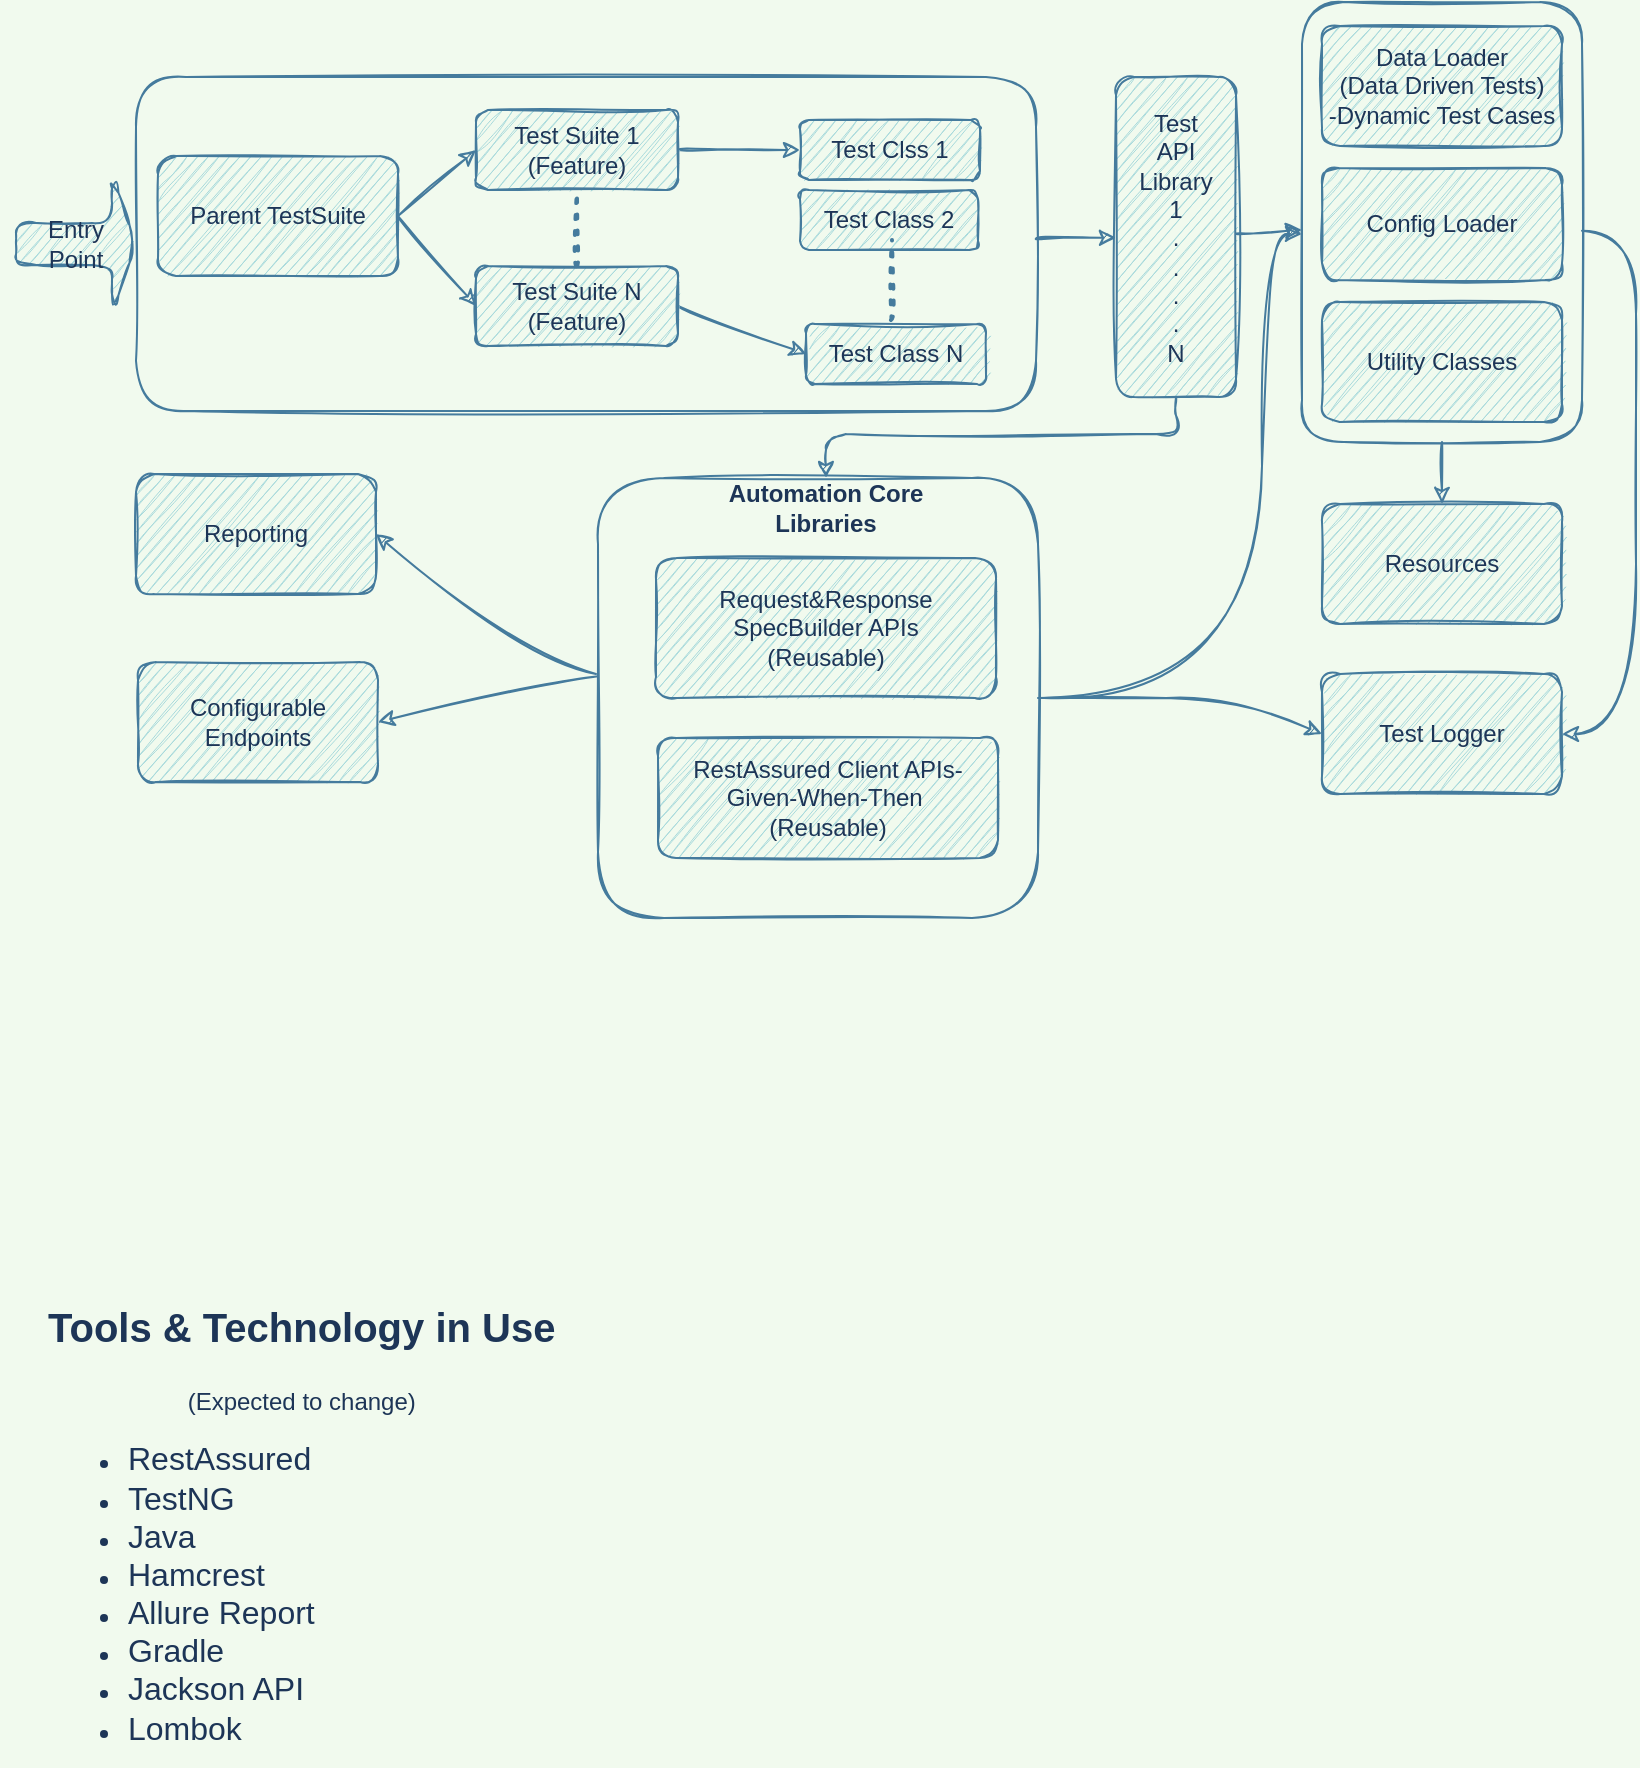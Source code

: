 <mxfile version="20.5.3" type="github" pages="2">
  <diagram id="C5RBs43oDa-KdzZeNtuy" name="Page-1">
    <mxGraphModel dx="1212" dy="744" grid="1" gridSize="10" guides="1" tooltips="1" connect="1" arrows="1" fold="1" page="1" pageScale="1" pageWidth="1169" pageHeight="827" background="#F1FAEE" math="0" shadow="0">
      <root>
        <mxCell id="WIyWlLk6GJQsqaUBKTNV-0" />
        <mxCell id="WIyWlLk6GJQsqaUBKTNV-1" parent="WIyWlLk6GJQsqaUBKTNV-0" />
        <mxCell id="Qz4CMqI6DcYJkKGOj-ZE-3" style="edgeStyle=none;orthogonalLoop=1;jettySize=auto;html=1;entryX=1;entryY=0.5;entryDx=0;entryDy=0;strokeColor=#457B9D;fontColor=#1D3557;fillColor=#A8DADC;curved=1;rounded=1;sketch=1;labelBackgroundColor=#F1FAEE;" edge="1" parent="WIyWlLk6GJQsqaUBKTNV-1" target="C-iHeUXCDEazz8vT2Lmx-13">
          <mxGeometry relative="1" as="geometry">
            <mxPoint x="310" y="360" as="sourcePoint" />
            <Array as="points">
              <mxPoint x="270" y="350" />
            </Array>
          </mxGeometry>
        </mxCell>
        <mxCell id="Qz4CMqI6DcYJkKGOj-ZE-12" style="edgeStyle=none;curved=1;orthogonalLoop=1;jettySize=auto;html=1;entryX=1;entryY=0.5;entryDx=0;entryDy=0;strokeColor=#457B9D;fontColor=#1D3557;fillColor=#A8DADC;rounded=1;sketch=1;labelBackgroundColor=#F1FAEE;" edge="1" parent="WIyWlLk6GJQsqaUBKTNV-1" source="C-iHeUXCDEazz8vT2Lmx-2" target="C-iHeUXCDEazz8vT2Lmx-41">
          <mxGeometry relative="1" as="geometry">
            <Array as="points">
              <mxPoint x="300" y="360" />
            </Array>
          </mxGeometry>
        </mxCell>
        <mxCell id="Qz4CMqI6DcYJkKGOj-ZE-21" style="edgeStyle=none;curved=1;orthogonalLoop=1;jettySize=auto;html=1;entryX=0;entryY=0.5;entryDx=0;entryDy=0;strokeColor=#457B9D;fontColor=#1D3557;fillColor=#A8DADC;rounded=1;sketch=1;labelBackgroundColor=#F1FAEE;" edge="1" parent="WIyWlLk6GJQsqaUBKTNV-1" source="C-iHeUXCDEazz8vT2Lmx-2" target="C-iHeUXCDEazz8vT2Lmx-26">
          <mxGeometry relative="1" as="geometry">
            <Array as="points">
              <mxPoint x="560" y="372" />
              <mxPoint x="630" y="372" />
            </Array>
          </mxGeometry>
        </mxCell>
        <mxCell id="Qz4CMqI6DcYJkKGOj-ZE-43" style="edgeStyle=orthogonalEdgeStyle;curved=1;sketch=1;hachureGap=4;jiggle=2;orthogonalLoop=1;jettySize=auto;html=1;shadow=0;fontFamily=Architects Daughter;fontSource=https%3A%2F%2Ffonts.googleapis.com%2Fcss%3Ffamily%3DArchitects%2BDaughter;fontSize=16;labelBackgroundColor=#F1FAEE;strokeColor=#457B9D;fontColor=#1D3557;rounded=1;" edge="1" parent="WIyWlLk6GJQsqaUBKTNV-1">
          <mxGeometry relative="1" as="geometry">
            <mxPoint x="534" y="372" as="sourcePoint" />
            <mxPoint x="663" y="140" as="targetPoint" />
            <Array as="points">
              <mxPoint x="643" y="372" />
              <mxPoint x="643" y="140" />
            </Array>
          </mxGeometry>
        </mxCell>
        <mxCell id="C-iHeUXCDEazz8vT2Lmx-2" value="" style="whiteSpace=wrap;html=1;aspect=fixed;fillColor=none;strokeColor=#457B9D;fontColor=#1D3557;rounded=1;sketch=1;" parent="WIyWlLk6GJQsqaUBKTNV-1" vertex="1">
          <mxGeometry x="311" y="262" width="220" height="220" as="geometry" />
        </mxCell>
        <mxCell id="C-iHeUXCDEazz8vT2Lmx-9" value="Request&amp;amp;Response SpecBuilder APIs&lt;br&gt;(Reusable)" style="rounded=1;whiteSpace=wrap;html=1;fillColor=#A8DADC;strokeColor=#457B9D;fontColor=#1D3557;sketch=1;" parent="WIyWlLk6GJQsqaUBKTNV-1" vertex="1">
          <mxGeometry x="340" y="302" width="170" height="70" as="geometry" />
        </mxCell>
        <mxCell id="C-iHeUXCDEazz8vT2Lmx-10" value="RestAssured Client APIs-Given-When-Then&amp;nbsp;&lt;br&gt;(Reusable)" style="rounded=1;whiteSpace=wrap;html=1;fillColor=#A8DADC;strokeColor=#457B9D;fontColor=#1D3557;sketch=1;" parent="WIyWlLk6GJQsqaUBKTNV-1" vertex="1">
          <mxGeometry x="341" y="392" width="170" height="60" as="geometry" />
        </mxCell>
        <mxCell id="C-iHeUXCDEazz8vT2Lmx-12" value="Data Loader&lt;br&gt;(Data Driven Tests)&lt;br&gt;-Dynamic Test Cases" style="rounded=1;whiteSpace=wrap;html=1;fillColor=#A8DADC;strokeColor=#457B9D;fontColor=#1D3557;sketch=1;" parent="WIyWlLk6GJQsqaUBKTNV-1" vertex="1">
          <mxGeometry x="673" y="36" width="120" height="60" as="geometry" />
        </mxCell>
        <mxCell id="C-iHeUXCDEazz8vT2Lmx-13" value="Reporting" style="rounded=1;whiteSpace=wrap;html=1;fillColor=#A8DADC;strokeColor=#457B9D;fontColor=#1D3557;sketch=1;" parent="WIyWlLk6GJQsqaUBKTNV-1" vertex="1">
          <mxGeometry x="80" y="260" width="120" height="60" as="geometry" />
        </mxCell>
        <mxCell id="C-iHeUXCDEazz8vT2Lmx-16" value="Utility Classes" style="rounded=1;whiteSpace=wrap;html=1;fillColor=#A8DADC;strokeColor=#457B9D;fontColor=#1D3557;sketch=1;" parent="WIyWlLk6GJQsqaUBKTNV-1" vertex="1">
          <mxGeometry x="673" y="174" width="120" height="60" as="geometry" />
        </mxCell>
        <mxCell id="C-iHeUXCDEazz8vT2Lmx-26" value="Test Logger" style="rounded=1;whiteSpace=wrap;html=1;fillColor=#A8DADC;strokeColor=#457B9D;fontColor=#1D3557;sketch=1;" parent="WIyWlLk6GJQsqaUBKTNV-1" vertex="1">
          <mxGeometry x="673" y="360" width="120" height="60" as="geometry" />
        </mxCell>
        <mxCell id="C-iHeUXCDEazz8vT2Lmx-34" value="&lt;b&gt;Automation Core Libraries&lt;/b&gt;" style="text;html=1;strokeColor=none;fillColor=none;align=center;verticalAlign=middle;whiteSpace=wrap;rounded=1;fontColor=#1D3557;sketch=1;" parent="WIyWlLk6GJQsqaUBKTNV-1" vertex="1">
          <mxGeometry x="350" y="262" width="150" height="30" as="geometry" />
        </mxCell>
        <mxCell id="C-iHeUXCDEazz8vT2Lmx-36" value="Resources" style="rounded=1;whiteSpace=wrap;html=1;fillColor=#A8DADC;strokeColor=#457B9D;fontColor=#1D3557;sketch=1;" parent="WIyWlLk6GJQsqaUBKTNV-1" vertex="1">
          <mxGeometry x="673" y="275" width="120" height="60" as="geometry" />
        </mxCell>
        <mxCell id="C-iHeUXCDEazz8vT2Lmx-40" value="&lt;h1&gt;&lt;font style=&quot;font-size: 20px;&quot;&gt;Tools &amp;amp; Technology in Use&lt;/font&gt;&lt;/h1&gt;&lt;div style=&quot;text-align: center;&quot;&gt;&lt;font style=&quot;font-size: 12px;&quot;&gt;(Expected to change)&lt;/font&gt;&lt;/div&gt;&lt;div&gt;&lt;ul&gt;&lt;li&gt;&lt;span style=&quot;font-size: medium;&quot;&gt;RestAssured&lt;/span&gt;&lt;/li&gt;&lt;li&gt;&lt;span style=&quot;font-size: medium;&quot;&gt;TestNG&lt;/span&gt;&lt;br&gt;&lt;/li&gt;&lt;li&gt;&lt;span style=&quot;font-size: medium;&quot;&gt;Java&lt;/span&gt;&lt;/li&gt;&lt;li&gt;&lt;span style=&quot;font-size: medium;&quot;&gt;Hamcrest&lt;/span&gt;&lt;/li&gt;&lt;li&gt;&lt;span style=&quot;font-size: medium;&quot;&gt;Allure Report&lt;/span&gt;&lt;/li&gt;&lt;li&gt;&lt;span style=&quot;font-size: medium;&quot;&gt;Gradle&lt;/span&gt;&lt;/li&gt;&lt;li&gt;&lt;span style=&quot;font-size: medium;&quot;&gt;Jackson API&lt;/span&gt;&lt;/li&gt;&lt;li&gt;&lt;span style=&quot;font-size: medium;&quot;&gt;Lombok&lt;/span&gt;&lt;/li&gt;&lt;/ul&gt;&lt;/div&gt;&lt;div&gt;&lt;font size=&quot;3&quot;&gt;&lt;br&gt;&lt;/font&gt;&lt;/div&gt;" style="text;html=1;strokeColor=none;fillColor=none;spacing=5;spacingTop=-20;whiteSpace=wrap;overflow=hidden;rounded=1;fontColor=#1D3557;sketch=1;" parent="WIyWlLk6GJQsqaUBKTNV-1" vertex="1">
          <mxGeometry x="31" y="666" width="300" height="240" as="geometry" />
        </mxCell>
        <mxCell id="C-iHeUXCDEazz8vT2Lmx-41" value="Configurable Endpoints" style="rounded=1;whiteSpace=wrap;html=1;fontSize=12;fillColor=#A8DADC;strokeColor=#457B9D;fontColor=#1D3557;sketch=1;" parent="WIyWlLk6GJQsqaUBKTNV-1" vertex="1">
          <mxGeometry x="81" y="354" width="120" height="60" as="geometry" />
        </mxCell>
        <mxCell id="SN1cI1Otdd67rSG5i7Jh-9" style="edgeStyle=none;rounded=1;orthogonalLoop=1;jettySize=auto;html=1;exitX=1;exitY=0.5;exitDx=0;exitDy=0;entryX=0;entryY=0.5;entryDx=0;entryDy=0;strokeColor=#457B9D;fontColor=#1D3557;fillColor=#A8DADC;curved=1;sketch=1;labelBackgroundColor=#F1FAEE;" edge="1" parent="WIyWlLk6GJQsqaUBKTNV-1" source="SN1cI1Otdd67rSG5i7Jh-0" target="SN1cI1Otdd67rSG5i7Jh-4">
          <mxGeometry relative="1" as="geometry" />
        </mxCell>
        <mxCell id="SN1cI1Otdd67rSG5i7Jh-10" style="edgeStyle=none;rounded=1;orthogonalLoop=1;jettySize=auto;html=1;entryX=0;entryY=0.5;entryDx=0;entryDy=0;strokeColor=#457B9D;fontColor=#1D3557;fillColor=#A8DADC;exitX=1;exitY=0.5;exitDx=0;exitDy=0;curved=1;sketch=1;labelBackgroundColor=#F1FAEE;" edge="1" parent="WIyWlLk6GJQsqaUBKTNV-1" source="SN1cI1Otdd67rSG5i7Jh-0" target="SN1cI1Otdd67rSG5i7Jh-5">
          <mxGeometry relative="1" as="geometry" />
        </mxCell>
        <mxCell id="SN1cI1Otdd67rSG5i7Jh-0" value="Parent TestSuite" style="rounded=1;whiteSpace=wrap;html=1;fillColor=#A8DADC;strokeColor=#457B9D;fontColor=#1D3557;sketch=1;" vertex="1" parent="WIyWlLk6GJQsqaUBKTNV-1">
          <mxGeometry x="91" y="101" width="120" height="60" as="geometry" />
        </mxCell>
        <mxCell id="SN1cI1Otdd67rSG5i7Jh-1" value="Entry Point" style="shape=singleArrow;whiteSpace=wrap;html=1;strokeColor=#457B9D;fontColor=#1D3557;fillColor=#A8DADC;rounded=1;sketch=1;" vertex="1" parent="WIyWlLk6GJQsqaUBKTNV-1">
          <mxGeometry x="20" y="110" width="60" height="70" as="geometry" />
        </mxCell>
        <mxCell id="SN1cI1Otdd67rSG5i7Jh-2" value="Test Clss 1" style="rounded=1;whiteSpace=wrap;html=1;fillColor=#A8DADC;strokeColor=#457B9D;fontColor=#1D3557;sketch=1;" vertex="1" parent="WIyWlLk6GJQsqaUBKTNV-1">
          <mxGeometry x="412" y="83" width="90" height="30" as="geometry" />
        </mxCell>
        <mxCell id="SN1cI1Otdd67rSG5i7Jh-14" value="" style="edgeStyle=none;rounded=1;orthogonalLoop=1;jettySize=auto;html=1;strokeColor=#457B9D;fontColor=#1D3557;fillColor=#A8DADC;curved=1;sketch=1;labelBackgroundColor=#F1FAEE;" edge="1" parent="WIyWlLk6GJQsqaUBKTNV-1" source="SN1cI1Otdd67rSG5i7Jh-4" target="SN1cI1Otdd67rSG5i7Jh-2">
          <mxGeometry relative="1" as="geometry" />
        </mxCell>
        <mxCell id="SN1cI1Otdd67rSG5i7Jh-4" value="Test Suite 1&lt;br&gt;(Feature)" style="rounded=1;whiteSpace=wrap;html=1;fillColor=#A8DADC;strokeColor=#457B9D;fontColor=#1D3557;sketch=1;" vertex="1" parent="WIyWlLk6GJQsqaUBKTNV-1">
          <mxGeometry x="250" y="78" width="101" height="40" as="geometry" />
        </mxCell>
        <mxCell id="SN1cI1Otdd67rSG5i7Jh-13" value="" style="edgeStyle=none;rounded=1;orthogonalLoop=1;jettySize=auto;html=1;strokeColor=#457B9D;fontColor=#1D3557;fillColor=#A8DADC;entryX=0;entryY=0.5;entryDx=0;entryDy=0;exitX=1;exitY=0.5;exitDx=0;exitDy=0;curved=1;sketch=1;labelBackgroundColor=#F1FAEE;" edge="1" parent="WIyWlLk6GJQsqaUBKTNV-1" source="SN1cI1Otdd67rSG5i7Jh-5" target="SN1cI1Otdd67rSG5i7Jh-11">
          <mxGeometry relative="1" as="geometry">
            <mxPoint x="371" y="186" as="sourcePoint" />
          </mxGeometry>
        </mxCell>
        <mxCell id="SN1cI1Otdd67rSG5i7Jh-5" value="Test Suite N&lt;br&gt;(Feature)" style="rounded=1;whiteSpace=wrap;html=1;fillColor=#A8DADC;strokeColor=#457B9D;fontColor=#1D3557;sketch=1;" vertex="1" parent="WIyWlLk6GJQsqaUBKTNV-1">
          <mxGeometry x="250" y="156" width="101" height="40" as="geometry" />
        </mxCell>
        <mxCell id="SN1cI1Otdd67rSG5i7Jh-8" value="" style="endArrow=none;dashed=1;html=1;dashPattern=1 3;strokeWidth=2;rounded=1;strokeColor=#457B9D;fontColor=#1D3557;fillColor=#A8DADC;exitX=0.5;exitY=0;exitDx=0;exitDy=0;entryX=0.5;entryY=1;entryDx=0;entryDy=0;curved=1;sketch=1;labelBackgroundColor=#F1FAEE;" edge="1" parent="WIyWlLk6GJQsqaUBKTNV-1" source="SN1cI1Otdd67rSG5i7Jh-5" target="SN1cI1Otdd67rSG5i7Jh-4">
          <mxGeometry width="50" height="50" relative="1" as="geometry">
            <mxPoint x="261" y="176" as="sourcePoint" />
            <mxPoint x="311" y="116" as="targetPoint" />
          </mxGeometry>
        </mxCell>
        <mxCell id="SN1cI1Otdd67rSG5i7Jh-11" value="Test Class N" style="rounded=1;whiteSpace=wrap;html=1;fillColor=#A8DADC;strokeColor=#457B9D;fontColor=#1D3557;sketch=1;" vertex="1" parent="WIyWlLk6GJQsqaUBKTNV-1">
          <mxGeometry x="415" y="185" width="90" height="30" as="geometry" />
        </mxCell>
        <mxCell id="SN1cI1Otdd67rSG5i7Jh-16" value="Test Class 2" style="rounded=1;whiteSpace=wrap;html=1;fillColor=#A8DADC;strokeColor=#457B9D;fontColor=#1D3557;sketch=1;" vertex="1" parent="WIyWlLk6GJQsqaUBKTNV-1">
          <mxGeometry x="412" y="118" width="89" height="30" as="geometry" />
        </mxCell>
        <mxCell id="SN1cI1Otdd67rSG5i7Jh-17" style="edgeStyle=none;rounded=1;orthogonalLoop=1;jettySize=auto;html=1;exitX=1;exitY=1;exitDx=0;exitDy=0;strokeColor=#457B9D;fontColor=#1D3557;fillColor=#A8DADC;curved=1;sketch=1;labelBackgroundColor=#F1FAEE;" edge="1" parent="WIyWlLk6GJQsqaUBKTNV-1" source="SN1cI1Otdd67rSG5i7Jh-16" target="SN1cI1Otdd67rSG5i7Jh-16">
          <mxGeometry relative="1" as="geometry" />
        </mxCell>
        <mxCell id="SN1cI1Otdd67rSG5i7Jh-20" value="" style="endArrow=none;dashed=1;html=1;dashPattern=1 3;strokeWidth=2;rounded=1;strokeColor=#457B9D;fontColor=#1D3557;fillColor=#A8DADC;exitX=0.5;exitY=0;exitDx=0;exitDy=0;curved=1;sketch=1;labelBackgroundColor=#F1FAEE;" edge="1" parent="WIyWlLk6GJQsqaUBKTNV-1">
          <mxGeometry width="50" height="50" relative="1" as="geometry">
            <mxPoint x="457.5" y="183" as="sourcePoint" />
            <mxPoint x="458" y="143" as="targetPoint" />
          </mxGeometry>
        </mxCell>
        <mxCell id="Qz4CMqI6DcYJkKGOj-ZE-34" value="" style="edgeStyle=none;curved=1;orthogonalLoop=1;jettySize=auto;html=1;strokeColor=#457B9D;fontColor=#1D3557;fillColor=#A8DADC;rounded=1;sketch=1;labelBackgroundColor=#F1FAEE;" edge="1" parent="WIyWlLk6GJQsqaUBKTNV-1">
          <mxGeometry relative="1" as="geometry">
            <mxPoint x="630" y="139.808" as="sourcePoint" />
            <mxPoint x="663" y="137.947" as="targetPoint" />
          </mxGeometry>
        </mxCell>
        <mxCell id="Qz4CMqI6DcYJkKGOj-ZE-45" style="edgeStyle=orthogonalEdgeStyle;rounded=1;sketch=1;hachureGap=4;jiggle=2;orthogonalLoop=1;jettySize=auto;html=1;strokeColor=#457B9D;fontFamily=Architects Daughter;fontSource=https%3A%2F%2Ffonts.googleapis.com%2Fcss%3Ffamily%3DArchitects%2BDaughter;fontSize=16;fontColor=#1D3557;fillColor=#A8DADC;" edge="1" parent="WIyWlLk6GJQsqaUBKTNV-1" source="SN1cI1Otdd67rSG5i7Jh-28" target="C-iHeUXCDEazz8vT2Lmx-34">
          <mxGeometry relative="1" as="geometry">
            <Array as="points">
              <mxPoint x="600" y="240" />
              <mxPoint x="425" y="240" />
            </Array>
          </mxGeometry>
        </mxCell>
        <mxCell id="SN1cI1Otdd67rSG5i7Jh-28" value="Test&lt;br&gt;API&lt;br&gt;Library&lt;br&gt;1&lt;br&gt;.&lt;br&gt;.&lt;br&gt;.&lt;br&gt;.&lt;br&gt;N" style="rounded=1;whiteSpace=wrap;html=1;fillColor=#A8DADC;strokeColor=#457B9D;fontColor=#1D3557;sketch=1;" vertex="1" parent="WIyWlLk6GJQsqaUBKTNV-1">
          <mxGeometry x="570" y="61.5" width="60" height="160" as="geometry" />
        </mxCell>
        <mxCell id="Qz4CMqI6DcYJkKGOj-ZE-29" value="" style="edgeStyle=none;curved=1;orthogonalLoop=1;jettySize=auto;html=1;strokeColor=#457B9D;fontColor=#1D3557;fillColor=#A8DADC;rounded=1;sketch=1;labelBackgroundColor=#F1FAEE;" edge="1" parent="WIyWlLk6GJQsqaUBKTNV-1" source="SN1cI1Otdd67rSG5i7Jh-24" target="SN1cI1Otdd67rSG5i7Jh-28">
          <mxGeometry relative="1" as="geometry" />
        </mxCell>
        <mxCell id="SN1cI1Otdd67rSG5i7Jh-24" value="&lt;br&gt;&lt;br&gt;&lt;br&gt;&lt;br&gt;&lt;br&gt;&lt;br&gt;&lt;br&gt;&lt;br&gt;&lt;br&gt;&lt;br&gt;" style="rounded=1;whiteSpace=wrap;html=1;strokeColor=#457B9D;fontColor=#1D3557;fillColor=none;sketch=1;" vertex="1" parent="WIyWlLk6GJQsqaUBKTNV-1">
          <mxGeometry x="80" y="61.5" width="450" height="167" as="geometry" />
        </mxCell>
        <mxCell id="SN1cI1Otdd67rSG5i7Jh-38" value="Config Loader" style="rounded=1;whiteSpace=wrap;html=1;fillColor=#A8DADC;strokeColor=#457B9D;fontColor=#1D3557;sketch=1;" vertex="1" parent="WIyWlLk6GJQsqaUBKTNV-1">
          <mxGeometry x="673" y="107" width="120" height="56" as="geometry" />
        </mxCell>
        <mxCell id="Qz4CMqI6DcYJkKGOj-ZE-23" style="edgeStyle=none;curved=1;orthogonalLoop=1;jettySize=auto;html=1;strokeColor=#457B9D;fontColor=#1D3557;fillColor=#A8DADC;entryX=1;entryY=0.5;entryDx=0;entryDy=0;rounded=1;sketch=1;labelBackgroundColor=#F1FAEE;" edge="1" parent="WIyWlLk6GJQsqaUBKTNV-1" source="SN1cI1Otdd67rSG5i7Jh-40" target="C-iHeUXCDEazz8vT2Lmx-26">
          <mxGeometry relative="1" as="geometry">
            <mxPoint x="800" y="390" as="targetPoint" />
            <Array as="points">
              <mxPoint x="830" y="140" />
              <mxPoint x="830" y="220" />
              <mxPoint x="830" y="390" />
            </Array>
          </mxGeometry>
        </mxCell>
        <mxCell id="Qz4CMqI6DcYJkKGOj-ZE-24" value="" style="edgeStyle=none;curved=1;orthogonalLoop=1;jettySize=auto;html=1;strokeColor=#457B9D;fontColor=#1D3557;fillColor=#A8DADC;rounded=1;sketch=1;labelBackgroundColor=#F1FAEE;" edge="1" parent="WIyWlLk6GJQsqaUBKTNV-1" source="SN1cI1Otdd67rSG5i7Jh-40" target="C-iHeUXCDEazz8vT2Lmx-36">
          <mxGeometry relative="1" as="geometry" />
        </mxCell>
        <mxCell id="SN1cI1Otdd67rSG5i7Jh-40" value="" style="rounded=1;whiteSpace=wrap;html=1;strokeColor=#457B9D;fontColor=#1D3557;fillColor=none;sketch=1;" vertex="1" parent="WIyWlLk6GJQsqaUBKTNV-1">
          <mxGeometry x="663" y="24" width="140" height="220" as="geometry" />
        </mxCell>
        <mxCell id="Qz4CMqI6DcYJkKGOj-ZE-2" style="edgeStyle=none;rounded=1;orthogonalLoop=1;jettySize=auto;html=1;exitX=0;exitY=0;exitDx=0;exitDy=32.5;exitPerimeter=0;strokeColor=#457B9D;fontColor=#1D3557;fillColor=#A8DADC;curved=1;sketch=1;labelBackgroundColor=#F1FAEE;" edge="1" parent="WIyWlLk6GJQsqaUBKTNV-1" source="SN1cI1Otdd67rSG5i7Jh-1" target="SN1cI1Otdd67rSG5i7Jh-1">
          <mxGeometry relative="1" as="geometry" />
        </mxCell>
      </root>
    </mxGraphModel>
  </diagram>
  <diagram id="K-7nh9X-Kd9XJ5twshSG" name="Page-2">
    <mxGraphModel dx="1212" dy="744" grid="1" gridSize="10" guides="1" tooltips="1" connect="1" arrows="1" fold="1" page="1" pageScale="1" pageWidth="1169" pageHeight="827" math="0" shadow="0">
      <root>
        <mxCell id="0" />
        <mxCell id="1" parent="0" />
      </root>
    </mxGraphModel>
  </diagram>
</mxfile>

